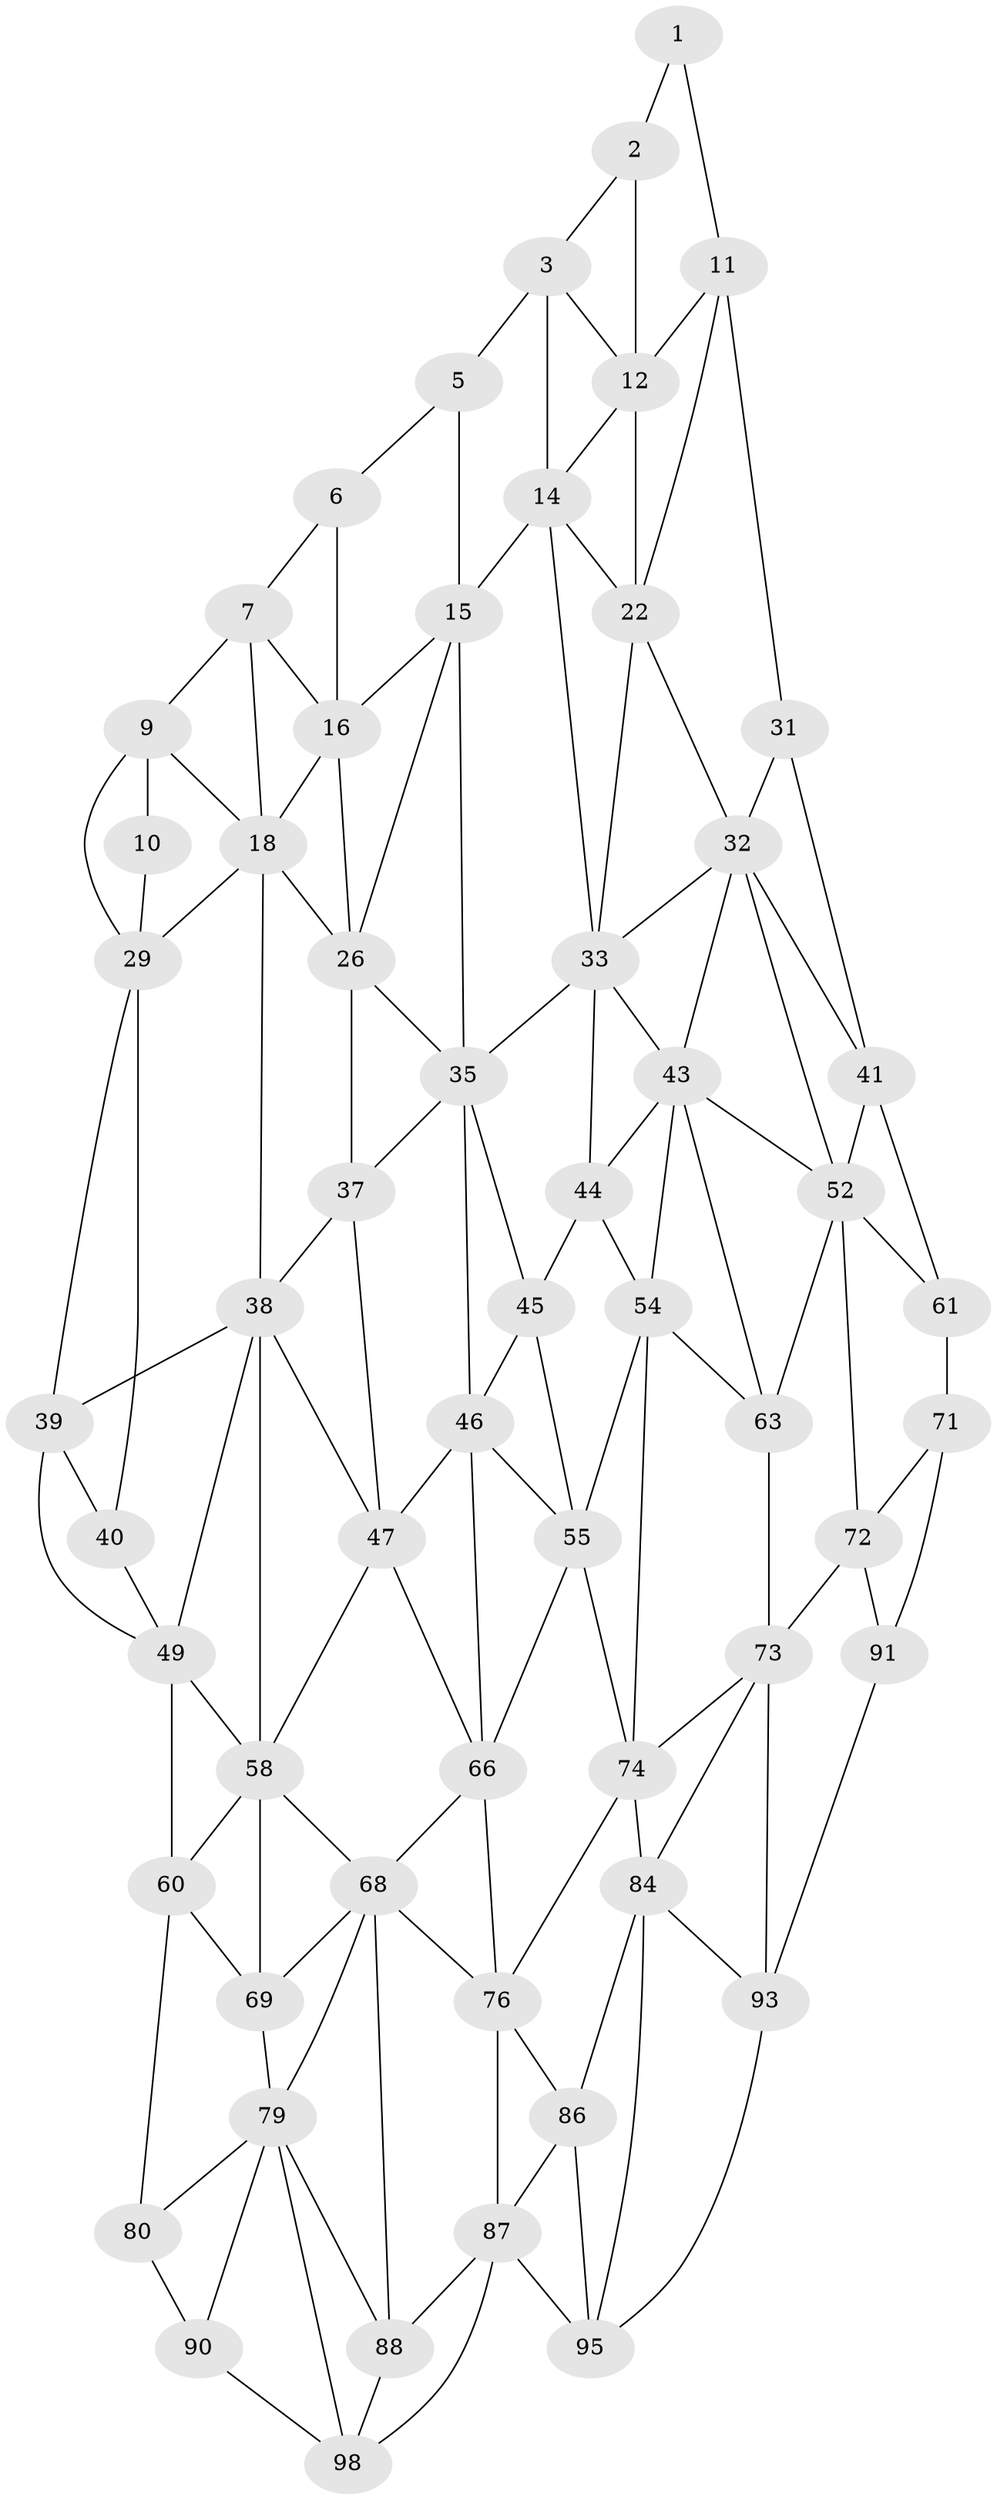 // original degree distribution, {2: 0.04, 3: 0.32, 4: 0.64}
// Generated by graph-tools (version 1.1) at 2025/38/02/21/25 10:38:57]
// undirected, 58 vertices, 128 edges
graph export_dot {
graph [start="1"]
  node [color=gray90,style=filled];
  1;
  2;
  3 [super="+4"];
  5;
  6;
  7 [super="+8"];
  9 [super="+19"];
  10 [super="+20"];
  11 [super="+21"];
  12 [super="+13"];
  14 [super="+24"];
  15 [super="+25"];
  16 [super="+17"];
  18 [super="+28"];
  22 [super="+23"];
  26 [super="+27"];
  29 [super="+30"];
  31;
  32 [super="+42"];
  33 [super="+34"];
  35 [super="+36"];
  37;
  38 [super="+48"];
  39;
  40;
  41 [super="+51"];
  43 [super="+53"];
  44;
  45;
  46 [super="+56"];
  47 [super="+57"];
  49 [super="+50"];
  52 [super="+62"];
  54 [super="+64"];
  55 [super="+65"];
  58 [super="+59"];
  60 [super="+70"];
  61;
  63;
  66 [super="+67"];
  68 [super="+78"];
  69;
  71 [super="+81"];
  72 [super="+82"];
  73 [super="+83"];
  74 [super="+75"];
  76 [super="+77"];
  79 [super="+89"];
  80;
  84 [super="+85"];
  86;
  87 [super="+97"];
  88;
  90 [super="+100"];
  91 [super="+92"];
  93 [super="+94"];
  95 [super="+96"];
  98 [super="+99"];
  1 -- 11;
  1 -- 2;
  2 -- 12;
  2 -- 3;
  3 -- 12;
  3 -- 5;
  3 -- 14;
  5 -- 15;
  5 -- 6;
  6 -- 16;
  6 -- 7;
  7 -- 16;
  7 -- 9;
  7 -- 18;
  9 -- 10 [weight=2];
  9 -- 18;
  9 -- 29;
  10 -- 29;
  11 -- 12;
  11 -- 22;
  11 -- 31;
  12 -- 22 [weight=2];
  12 -- 14;
  14 -- 15 [weight=2];
  14 -- 33;
  14 -- 22;
  15 -- 16;
  15 -- 26;
  15 -- 35;
  16 -- 26 [weight=2];
  16 -- 18;
  18 -- 29;
  18 -- 38;
  18 -- 26;
  22 -- 32;
  22 -- 33;
  26 -- 35;
  26 -- 37;
  29 -- 39;
  29 -- 40;
  31 -- 41;
  31 -- 32;
  32 -- 33;
  32 -- 41;
  32 -- 43;
  32 -- 52;
  33 -- 43;
  33 -- 35;
  33 -- 44;
  35 -- 45;
  35 -- 37;
  35 -- 46;
  37 -- 47;
  37 -- 38;
  38 -- 39;
  38 -- 49;
  38 -- 58;
  38 -- 47;
  39 -- 49;
  39 -- 40;
  40 -- 49;
  41 -- 52;
  41 -- 61;
  43 -- 44;
  43 -- 52;
  43 -- 54;
  43 -- 63;
  44 -- 54;
  44 -- 45;
  45 -- 55;
  45 -- 46;
  46 -- 47 [weight=2];
  46 -- 66;
  46 -- 55;
  47 -- 58;
  47 -- 66;
  49 -- 60;
  49 -- 58;
  52 -- 72;
  52 -- 61;
  52 -- 63;
  54 -- 55 [weight=2];
  54 -- 74;
  54 -- 63;
  55 -- 66;
  55 -- 74;
  58 -- 68;
  58 -- 60;
  58 -- 69;
  60 -- 80;
  60 -- 69;
  61 -- 71;
  63 -- 73;
  66 -- 76 [weight=2];
  66 -- 68;
  68 -- 69;
  68 -- 88;
  68 -- 79;
  68 -- 76;
  69 -- 79;
  71 -- 72 [weight=2];
  71 -- 91;
  72 -- 73 [weight=2];
  72 -- 91;
  73 -- 74;
  73 -- 84;
  73 -- 93;
  74 -- 84 [weight=2];
  74 -- 76;
  76 -- 86;
  76 -- 87;
  79 -- 80;
  79 -- 88;
  79 -- 90;
  79 -- 98;
  80 -- 90;
  84 -- 86;
  84 -- 95;
  84 -- 93;
  86 -- 87;
  86 -- 95;
  87 -- 88;
  87 -- 98;
  87 -- 95;
  88 -- 98;
  90 -- 98;
  91 -- 93;
  93 -- 95;
}
